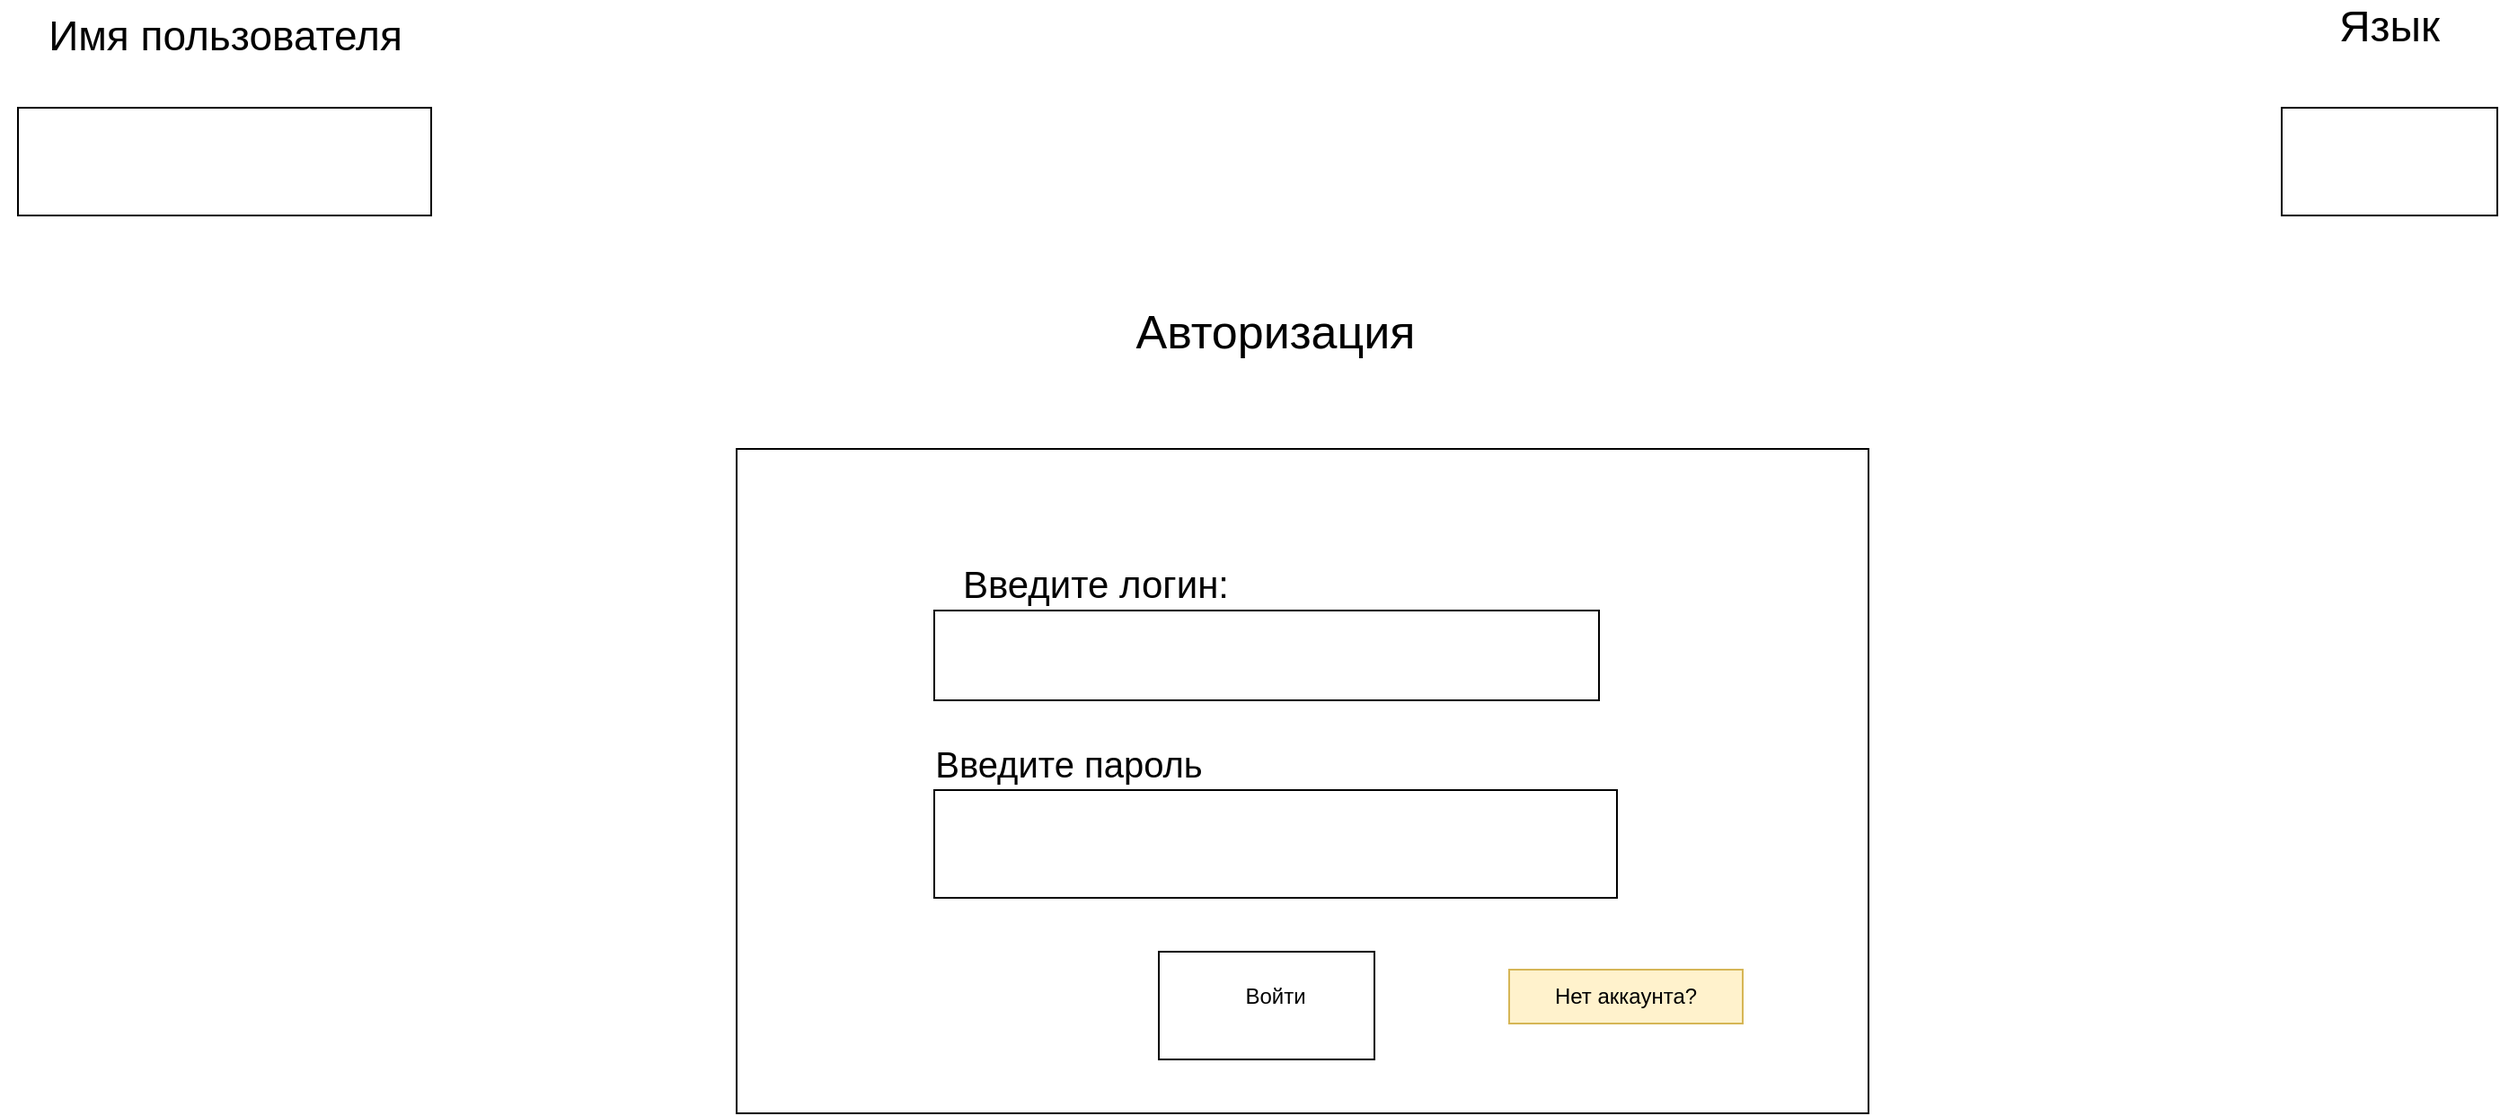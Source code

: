 <mxfile version="24.3.1" type="device">
  <diagram name="Страница — 1" id="XV_xHioZMFPKSvAhlXhR">
    <mxGraphModel dx="2086" dy="1249" grid="1" gridSize="10" guides="1" tooltips="1" connect="1" arrows="1" fold="1" page="1" pageScale="1" pageWidth="1600" pageHeight="900" math="0" shadow="0">
      <root>
        <mxCell id="0" />
        <mxCell id="1" parent="0" />
        <mxCell id="8Xvv_TeHMW7kyiJeCJ1V-1" value="" style="rounded=0;whiteSpace=wrap;html=1;" vertex="1" parent="1">
          <mxGeometry x="90" y="80" width="230" height="60" as="geometry" />
        </mxCell>
        <mxCell id="8Xvv_TeHMW7kyiJeCJ1V-2" value="&lt;font style=&quot;font-size: 23px;&quot;&gt;Имя пользователя&lt;br&gt;&lt;/font&gt;" style="text;html=1;align=center;verticalAlign=middle;resizable=0;points=[];autosize=1;strokeColor=none;fillColor=none;" vertex="1" parent="1">
          <mxGeometry x="80" y="20" width="250" height="40" as="geometry" />
        </mxCell>
        <mxCell id="8Xvv_TeHMW7kyiJeCJ1V-3" value="" style="rounded=0;whiteSpace=wrap;html=1;" vertex="1" parent="1">
          <mxGeometry x="1350" y="80" width="120" height="60" as="geometry" />
        </mxCell>
        <mxCell id="8Xvv_TeHMW7kyiJeCJ1V-4" value="&lt;font style=&quot;font-size: 24px;&quot;&gt;Язык&lt;/font&gt;" style="text;html=1;align=center;verticalAlign=middle;whiteSpace=wrap;rounded=0;" vertex="1" parent="1">
          <mxGeometry x="1380" y="20" width="60" height="30" as="geometry" />
        </mxCell>
        <mxCell id="8Xvv_TeHMW7kyiJeCJ1V-5" value="" style="rounded=0;whiteSpace=wrap;html=1;" vertex="1" parent="1">
          <mxGeometry x="490" y="270" width="630" height="370" as="geometry" />
        </mxCell>
        <mxCell id="8Xvv_TeHMW7kyiJeCJ1V-6" value="" style="rounded=0;whiteSpace=wrap;html=1;" vertex="1" parent="1">
          <mxGeometry x="600" y="360" width="370" height="50" as="geometry" />
        </mxCell>
        <mxCell id="8Xvv_TeHMW7kyiJeCJ1V-7" value="" style="rounded=0;whiteSpace=wrap;html=1;" vertex="1" parent="1">
          <mxGeometry x="600" y="460" width="380" height="60" as="geometry" />
        </mxCell>
        <mxCell id="8Xvv_TeHMW7kyiJeCJ1V-9" value="" style="rounded=0;whiteSpace=wrap;html=1;" vertex="1" parent="1">
          <mxGeometry x="725" y="550" width="120" height="60" as="geometry" />
        </mxCell>
        <mxCell id="8Xvv_TeHMW7kyiJeCJ1V-10" value="Введите логин:" style="text;html=1;align=center;verticalAlign=middle;whiteSpace=wrap;rounded=0;fontSize=21;" vertex="1" parent="1">
          <mxGeometry x="580" y="330" width="220" height="30" as="geometry" />
        </mxCell>
        <mxCell id="8Xvv_TeHMW7kyiJeCJ1V-11" value="Введите пароль" style="text;html=1;align=center;verticalAlign=middle;whiteSpace=wrap;rounded=0;fontSize=20;" vertex="1" parent="1">
          <mxGeometry x="560" y="430" width="230" height="30" as="geometry" />
        </mxCell>
        <mxCell id="8Xvv_TeHMW7kyiJeCJ1V-12" value="Войти" style="text;html=1;align=center;verticalAlign=middle;whiteSpace=wrap;rounded=0;" vertex="1" parent="1">
          <mxGeometry x="760" y="560" width="60" height="30" as="geometry" />
        </mxCell>
        <mxCell id="8Xvv_TeHMW7kyiJeCJ1V-13" value="&lt;font style=&quot;font-size: 26px;&quot;&gt;Авторизация&lt;/font&gt;" style="text;html=1;align=center;verticalAlign=middle;whiteSpace=wrap;rounded=0;" vertex="1" parent="1">
          <mxGeometry x="760" y="190" width="60" height="30" as="geometry" />
        </mxCell>
        <mxCell id="8Xvv_TeHMW7kyiJeCJ1V-14" value="Нет аккаунта?" style="text;html=1;align=center;verticalAlign=middle;whiteSpace=wrap;rounded=0;fillColor=#fff2cc;strokeColor=#d6b656;" vertex="1" parent="1">
          <mxGeometry x="920" y="560" width="130" height="30" as="geometry" />
        </mxCell>
      </root>
    </mxGraphModel>
  </diagram>
</mxfile>
